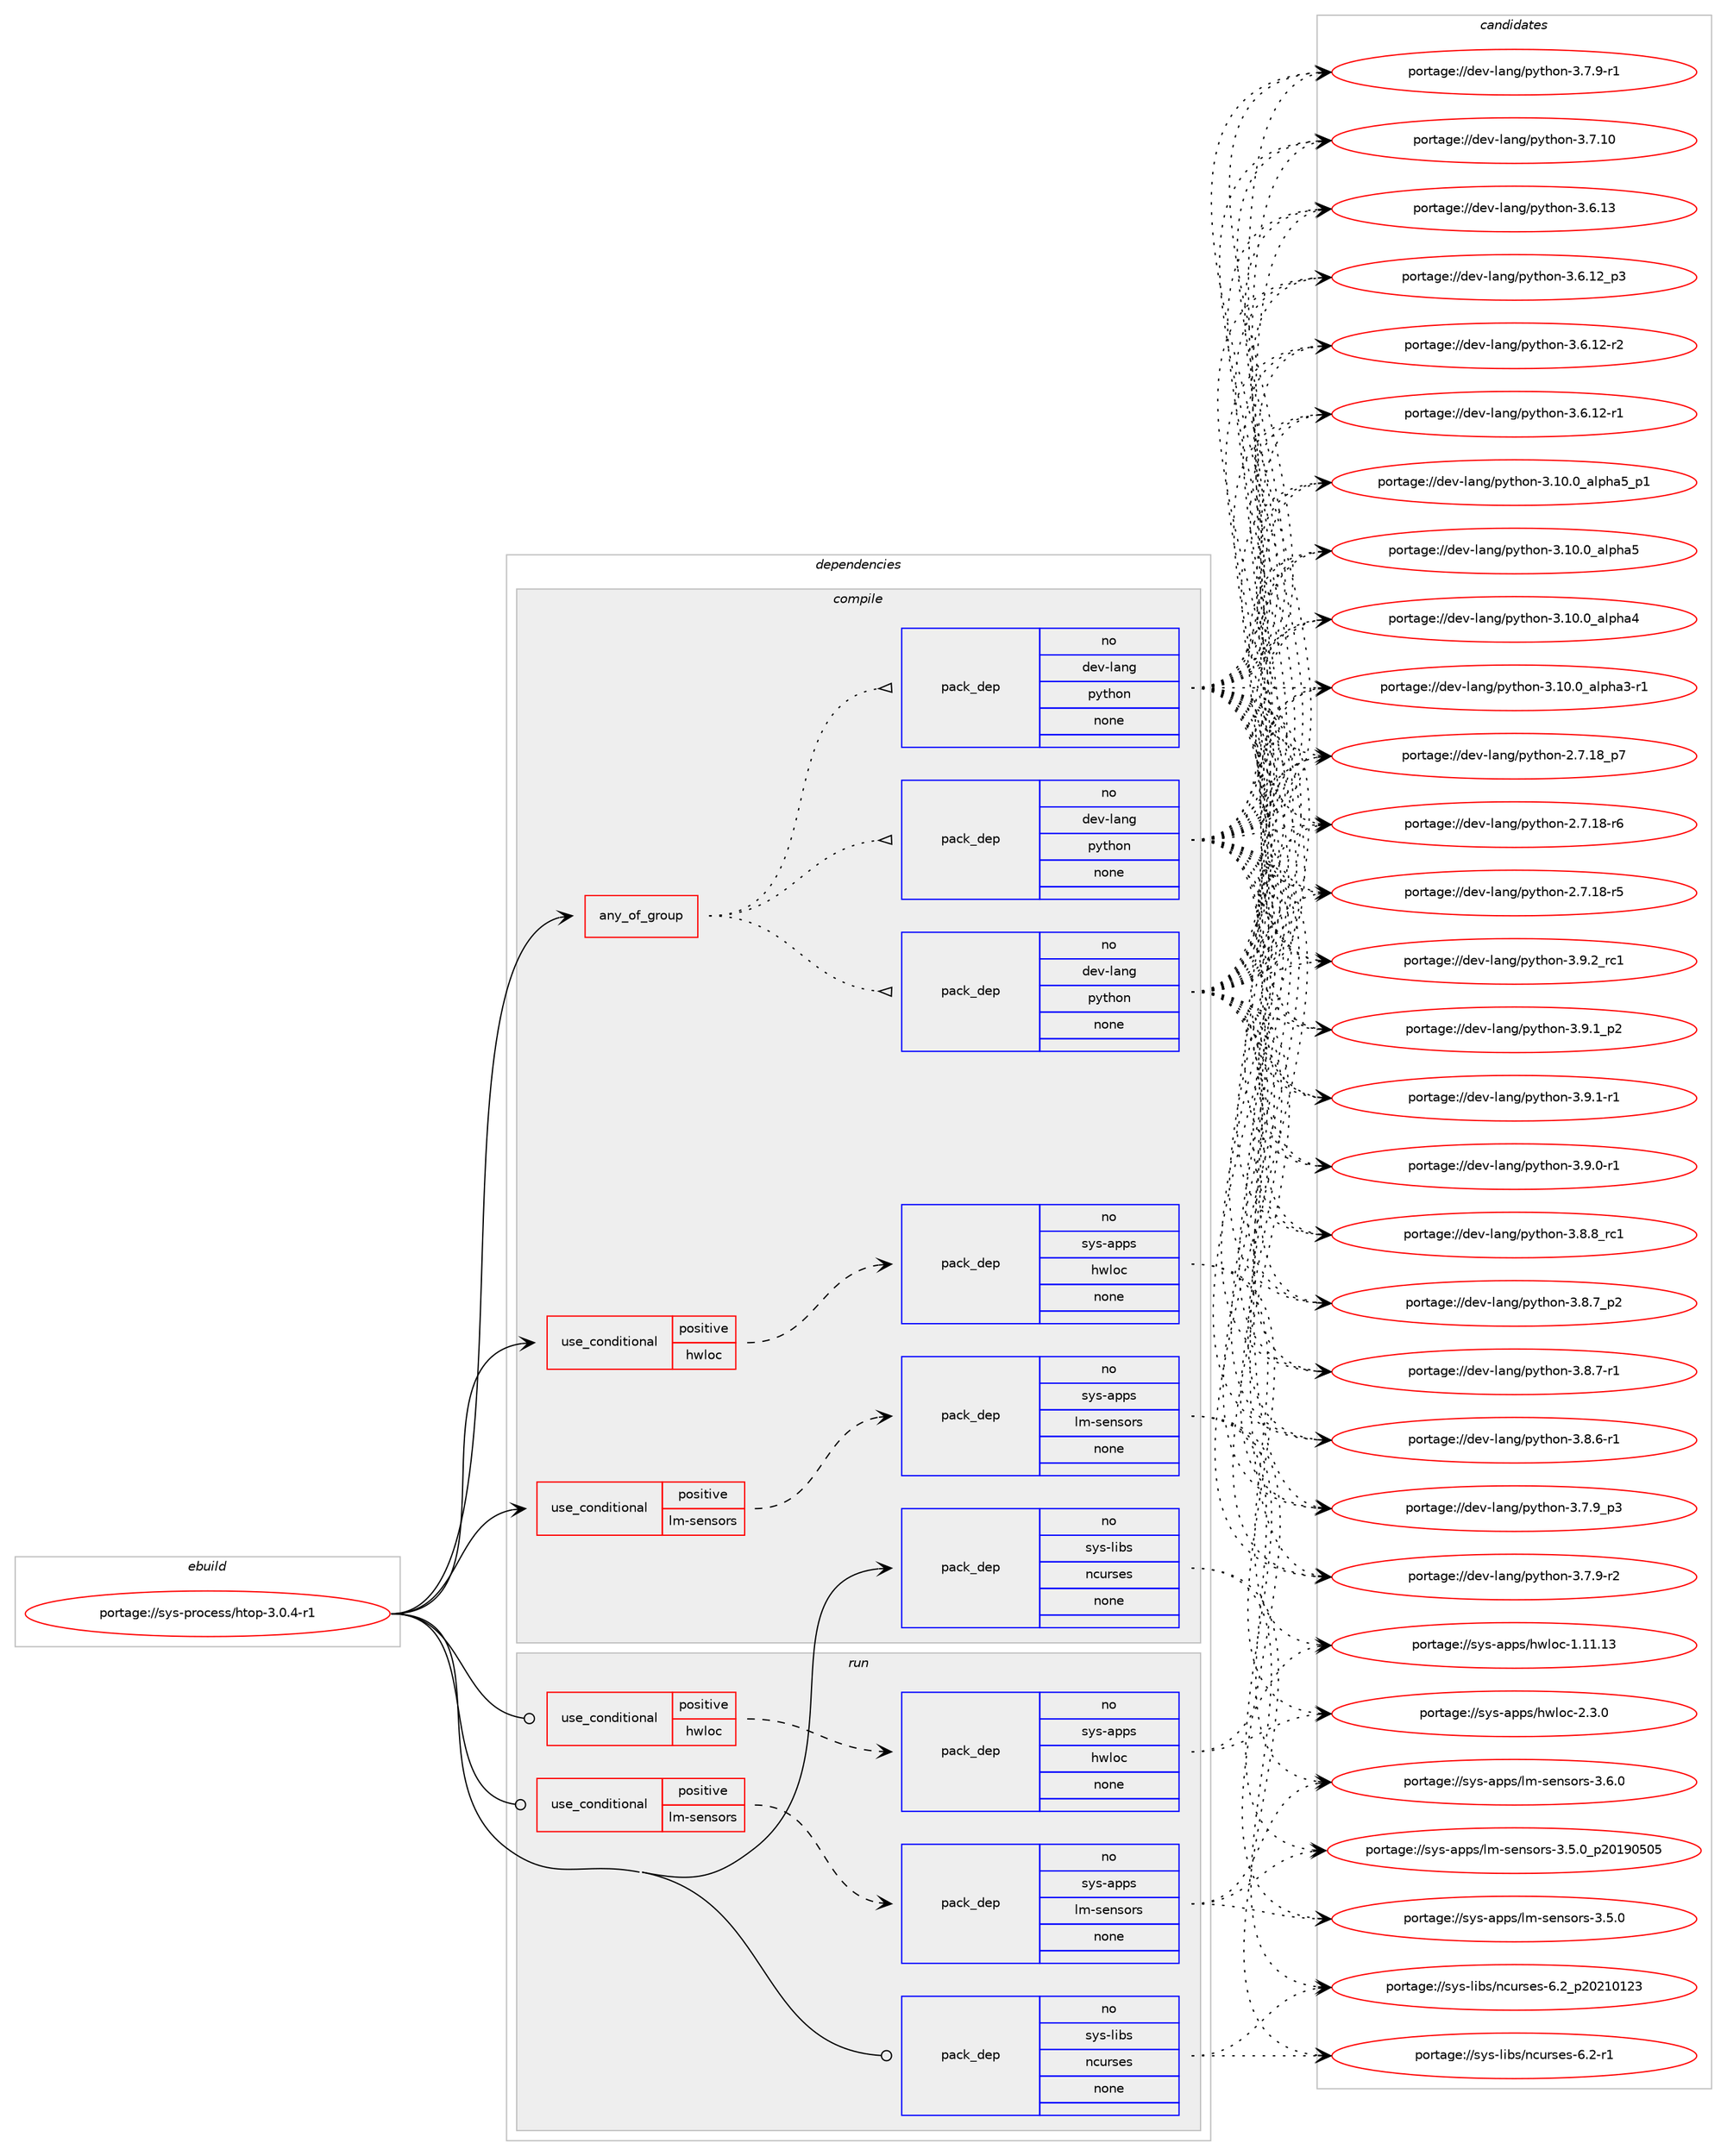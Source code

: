 digraph prolog {

# *************
# Graph options
# *************

newrank=true;
concentrate=true;
compound=true;
graph [rankdir=LR,fontname=Helvetica,fontsize=10,ranksep=1.5];#, ranksep=2.5, nodesep=0.2];
edge  [arrowhead=vee];
node  [fontname=Helvetica,fontsize=10];

# **********
# The ebuild
# **********

subgraph cluster_leftcol {
color=gray;
rank=same;
label=<<i>ebuild</i>>;
id [label="portage://sys-process/htop-3.0.4-r1", color=red, width=4, href="../sys-process/htop-3.0.4-r1.svg"];
}

# ****************
# The dependencies
# ****************

subgraph cluster_midcol {
color=gray;
label=<<i>dependencies</i>>;
subgraph cluster_compile {
fillcolor="#eeeeee";
style=filled;
label=<<i>compile</i>>;
subgraph any49 {
dependency3607 [label=<<TABLE BORDER="0" CELLBORDER="1" CELLSPACING="0" CELLPADDING="4"><TR><TD CELLPADDING="10">any_of_group</TD></TR></TABLE>>, shape=none, color=red];subgraph pack2947 {
dependency3608 [label=<<TABLE BORDER="0" CELLBORDER="1" CELLSPACING="0" CELLPADDING="4" WIDTH="220"><TR><TD ROWSPAN="6" CELLPADDING="30">pack_dep</TD></TR><TR><TD WIDTH="110">no</TD></TR><TR><TD>dev-lang</TD></TR><TR><TD>python</TD></TR><TR><TD>none</TD></TR><TR><TD></TD></TR></TABLE>>, shape=none, color=blue];
}
dependency3607:e -> dependency3608:w [weight=20,style="dotted",arrowhead="oinv"];
subgraph pack2948 {
dependency3609 [label=<<TABLE BORDER="0" CELLBORDER="1" CELLSPACING="0" CELLPADDING="4" WIDTH="220"><TR><TD ROWSPAN="6" CELLPADDING="30">pack_dep</TD></TR><TR><TD WIDTH="110">no</TD></TR><TR><TD>dev-lang</TD></TR><TR><TD>python</TD></TR><TR><TD>none</TD></TR><TR><TD></TD></TR></TABLE>>, shape=none, color=blue];
}
dependency3607:e -> dependency3609:w [weight=20,style="dotted",arrowhead="oinv"];
subgraph pack2949 {
dependency3610 [label=<<TABLE BORDER="0" CELLBORDER="1" CELLSPACING="0" CELLPADDING="4" WIDTH="220"><TR><TD ROWSPAN="6" CELLPADDING="30">pack_dep</TD></TR><TR><TD WIDTH="110">no</TD></TR><TR><TD>dev-lang</TD></TR><TR><TD>python</TD></TR><TR><TD>none</TD></TR><TR><TD></TD></TR></TABLE>>, shape=none, color=blue];
}
dependency3607:e -> dependency3610:w [weight=20,style="dotted",arrowhead="oinv"];
}
id:e -> dependency3607:w [weight=20,style="solid",arrowhead="vee"];
subgraph cond602 {
dependency3611 [label=<<TABLE BORDER="0" CELLBORDER="1" CELLSPACING="0" CELLPADDING="4"><TR><TD ROWSPAN="3" CELLPADDING="10">use_conditional</TD></TR><TR><TD>positive</TD></TR><TR><TD>hwloc</TD></TR></TABLE>>, shape=none, color=red];
subgraph pack2950 {
dependency3612 [label=<<TABLE BORDER="0" CELLBORDER="1" CELLSPACING="0" CELLPADDING="4" WIDTH="220"><TR><TD ROWSPAN="6" CELLPADDING="30">pack_dep</TD></TR><TR><TD WIDTH="110">no</TD></TR><TR><TD>sys-apps</TD></TR><TR><TD>hwloc</TD></TR><TR><TD>none</TD></TR><TR><TD></TD></TR></TABLE>>, shape=none, color=blue];
}
dependency3611:e -> dependency3612:w [weight=20,style="dashed",arrowhead="vee"];
}
id:e -> dependency3611:w [weight=20,style="solid",arrowhead="vee"];
subgraph cond603 {
dependency3613 [label=<<TABLE BORDER="0" CELLBORDER="1" CELLSPACING="0" CELLPADDING="4"><TR><TD ROWSPAN="3" CELLPADDING="10">use_conditional</TD></TR><TR><TD>positive</TD></TR><TR><TD>lm-sensors</TD></TR></TABLE>>, shape=none, color=red];
subgraph pack2951 {
dependency3614 [label=<<TABLE BORDER="0" CELLBORDER="1" CELLSPACING="0" CELLPADDING="4" WIDTH="220"><TR><TD ROWSPAN="6" CELLPADDING="30">pack_dep</TD></TR><TR><TD WIDTH="110">no</TD></TR><TR><TD>sys-apps</TD></TR><TR><TD>lm-sensors</TD></TR><TR><TD>none</TD></TR><TR><TD></TD></TR></TABLE>>, shape=none, color=blue];
}
dependency3613:e -> dependency3614:w [weight=20,style="dashed",arrowhead="vee"];
}
id:e -> dependency3613:w [weight=20,style="solid",arrowhead="vee"];
subgraph pack2952 {
dependency3615 [label=<<TABLE BORDER="0" CELLBORDER="1" CELLSPACING="0" CELLPADDING="4" WIDTH="220"><TR><TD ROWSPAN="6" CELLPADDING="30">pack_dep</TD></TR><TR><TD WIDTH="110">no</TD></TR><TR><TD>sys-libs</TD></TR><TR><TD>ncurses</TD></TR><TR><TD>none</TD></TR><TR><TD></TD></TR></TABLE>>, shape=none, color=blue];
}
id:e -> dependency3615:w [weight=20,style="solid",arrowhead="vee"];
}
subgraph cluster_compileandrun {
fillcolor="#eeeeee";
style=filled;
label=<<i>compile and run</i>>;
}
subgraph cluster_run {
fillcolor="#eeeeee";
style=filled;
label=<<i>run</i>>;
subgraph cond604 {
dependency3616 [label=<<TABLE BORDER="0" CELLBORDER="1" CELLSPACING="0" CELLPADDING="4"><TR><TD ROWSPAN="3" CELLPADDING="10">use_conditional</TD></TR><TR><TD>positive</TD></TR><TR><TD>hwloc</TD></TR></TABLE>>, shape=none, color=red];
subgraph pack2953 {
dependency3617 [label=<<TABLE BORDER="0" CELLBORDER="1" CELLSPACING="0" CELLPADDING="4" WIDTH="220"><TR><TD ROWSPAN="6" CELLPADDING="30">pack_dep</TD></TR><TR><TD WIDTH="110">no</TD></TR><TR><TD>sys-apps</TD></TR><TR><TD>hwloc</TD></TR><TR><TD>none</TD></TR><TR><TD></TD></TR></TABLE>>, shape=none, color=blue];
}
dependency3616:e -> dependency3617:w [weight=20,style="dashed",arrowhead="vee"];
}
id:e -> dependency3616:w [weight=20,style="solid",arrowhead="odot"];
subgraph cond605 {
dependency3618 [label=<<TABLE BORDER="0" CELLBORDER="1" CELLSPACING="0" CELLPADDING="4"><TR><TD ROWSPAN="3" CELLPADDING="10">use_conditional</TD></TR><TR><TD>positive</TD></TR><TR><TD>lm-sensors</TD></TR></TABLE>>, shape=none, color=red];
subgraph pack2954 {
dependency3619 [label=<<TABLE BORDER="0" CELLBORDER="1" CELLSPACING="0" CELLPADDING="4" WIDTH="220"><TR><TD ROWSPAN="6" CELLPADDING="30">pack_dep</TD></TR><TR><TD WIDTH="110">no</TD></TR><TR><TD>sys-apps</TD></TR><TR><TD>lm-sensors</TD></TR><TR><TD>none</TD></TR><TR><TD></TD></TR></TABLE>>, shape=none, color=blue];
}
dependency3618:e -> dependency3619:w [weight=20,style="dashed",arrowhead="vee"];
}
id:e -> dependency3618:w [weight=20,style="solid",arrowhead="odot"];
subgraph pack2955 {
dependency3620 [label=<<TABLE BORDER="0" CELLBORDER="1" CELLSPACING="0" CELLPADDING="4" WIDTH="220"><TR><TD ROWSPAN="6" CELLPADDING="30">pack_dep</TD></TR><TR><TD WIDTH="110">no</TD></TR><TR><TD>sys-libs</TD></TR><TR><TD>ncurses</TD></TR><TR><TD>none</TD></TR><TR><TD></TD></TR></TABLE>>, shape=none, color=blue];
}
id:e -> dependency3620:w [weight=20,style="solid",arrowhead="odot"];
}
}

# **************
# The candidates
# **************

subgraph cluster_choices {
rank=same;
color=gray;
label=<<i>candidates</i>>;

subgraph choice2947 {
color=black;
nodesep=1;
choice100101118451089711010347112121116104111110455146574650951149949 [label="portage://dev-lang/python-3.9.2_rc1", color=red, width=4,href="../dev-lang/python-3.9.2_rc1.svg"];
choice1001011184510897110103471121211161041111104551465746499511250 [label="portage://dev-lang/python-3.9.1_p2", color=red, width=4,href="../dev-lang/python-3.9.1_p2.svg"];
choice1001011184510897110103471121211161041111104551465746494511449 [label="portage://dev-lang/python-3.9.1-r1", color=red, width=4,href="../dev-lang/python-3.9.1-r1.svg"];
choice1001011184510897110103471121211161041111104551465746484511449 [label="portage://dev-lang/python-3.9.0-r1", color=red, width=4,href="../dev-lang/python-3.9.0-r1.svg"];
choice100101118451089711010347112121116104111110455146564656951149949 [label="portage://dev-lang/python-3.8.8_rc1", color=red, width=4,href="../dev-lang/python-3.8.8_rc1.svg"];
choice1001011184510897110103471121211161041111104551465646559511250 [label="portage://dev-lang/python-3.8.7_p2", color=red, width=4,href="../dev-lang/python-3.8.7_p2.svg"];
choice1001011184510897110103471121211161041111104551465646554511449 [label="portage://dev-lang/python-3.8.7-r1", color=red, width=4,href="../dev-lang/python-3.8.7-r1.svg"];
choice1001011184510897110103471121211161041111104551465646544511449 [label="portage://dev-lang/python-3.8.6-r1", color=red, width=4,href="../dev-lang/python-3.8.6-r1.svg"];
choice1001011184510897110103471121211161041111104551465546579511251 [label="portage://dev-lang/python-3.7.9_p3", color=red, width=4,href="../dev-lang/python-3.7.9_p3.svg"];
choice1001011184510897110103471121211161041111104551465546574511450 [label="portage://dev-lang/python-3.7.9-r2", color=red, width=4,href="../dev-lang/python-3.7.9-r2.svg"];
choice1001011184510897110103471121211161041111104551465546574511449 [label="portage://dev-lang/python-3.7.9-r1", color=red, width=4,href="../dev-lang/python-3.7.9-r1.svg"];
choice10010111845108971101034711212111610411111045514655464948 [label="portage://dev-lang/python-3.7.10", color=red, width=4,href="../dev-lang/python-3.7.10.svg"];
choice10010111845108971101034711212111610411111045514654464951 [label="portage://dev-lang/python-3.6.13", color=red, width=4,href="../dev-lang/python-3.6.13.svg"];
choice100101118451089711010347112121116104111110455146544649509511251 [label="portage://dev-lang/python-3.6.12_p3", color=red, width=4,href="../dev-lang/python-3.6.12_p3.svg"];
choice100101118451089711010347112121116104111110455146544649504511450 [label="portage://dev-lang/python-3.6.12-r2", color=red, width=4,href="../dev-lang/python-3.6.12-r2.svg"];
choice100101118451089711010347112121116104111110455146544649504511449 [label="portage://dev-lang/python-3.6.12-r1", color=red, width=4,href="../dev-lang/python-3.6.12-r1.svg"];
choice10010111845108971101034711212111610411111045514649484648959710811210497539511249 [label="portage://dev-lang/python-3.10.0_alpha5_p1", color=red, width=4,href="../dev-lang/python-3.10.0_alpha5_p1.svg"];
choice1001011184510897110103471121211161041111104551464948464895971081121049753 [label="portage://dev-lang/python-3.10.0_alpha5", color=red, width=4,href="../dev-lang/python-3.10.0_alpha5.svg"];
choice1001011184510897110103471121211161041111104551464948464895971081121049752 [label="portage://dev-lang/python-3.10.0_alpha4", color=red, width=4,href="../dev-lang/python-3.10.0_alpha4.svg"];
choice10010111845108971101034711212111610411111045514649484648959710811210497514511449 [label="portage://dev-lang/python-3.10.0_alpha3-r1", color=red, width=4,href="../dev-lang/python-3.10.0_alpha3-r1.svg"];
choice100101118451089711010347112121116104111110455046554649569511255 [label="portage://dev-lang/python-2.7.18_p7", color=red, width=4,href="../dev-lang/python-2.7.18_p7.svg"];
choice100101118451089711010347112121116104111110455046554649564511454 [label="portage://dev-lang/python-2.7.18-r6", color=red, width=4,href="../dev-lang/python-2.7.18-r6.svg"];
choice100101118451089711010347112121116104111110455046554649564511453 [label="portage://dev-lang/python-2.7.18-r5", color=red, width=4,href="../dev-lang/python-2.7.18-r5.svg"];
dependency3608:e -> choice100101118451089711010347112121116104111110455146574650951149949:w [style=dotted,weight="100"];
dependency3608:e -> choice1001011184510897110103471121211161041111104551465746499511250:w [style=dotted,weight="100"];
dependency3608:e -> choice1001011184510897110103471121211161041111104551465746494511449:w [style=dotted,weight="100"];
dependency3608:e -> choice1001011184510897110103471121211161041111104551465746484511449:w [style=dotted,weight="100"];
dependency3608:e -> choice100101118451089711010347112121116104111110455146564656951149949:w [style=dotted,weight="100"];
dependency3608:e -> choice1001011184510897110103471121211161041111104551465646559511250:w [style=dotted,weight="100"];
dependency3608:e -> choice1001011184510897110103471121211161041111104551465646554511449:w [style=dotted,weight="100"];
dependency3608:e -> choice1001011184510897110103471121211161041111104551465646544511449:w [style=dotted,weight="100"];
dependency3608:e -> choice1001011184510897110103471121211161041111104551465546579511251:w [style=dotted,weight="100"];
dependency3608:e -> choice1001011184510897110103471121211161041111104551465546574511450:w [style=dotted,weight="100"];
dependency3608:e -> choice1001011184510897110103471121211161041111104551465546574511449:w [style=dotted,weight="100"];
dependency3608:e -> choice10010111845108971101034711212111610411111045514655464948:w [style=dotted,weight="100"];
dependency3608:e -> choice10010111845108971101034711212111610411111045514654464951:w [style=dotted,weight="100"];
dependency3608:e -> choice100101118451089711010347112121116104111110455146544649509511251:w [style=dotted,weight="100"];
dependency3608:e -> choice100101118451089711010347112121116104111110455146544649504511450:w [style=dotted,weight="100"];
dependency3608:e -> choice100101118451089711010347112121116104111110455146544649504511449:w [style=dotted,weight="100"];
dependency3608:e -> choice10010111845108971101034711212111610411111045514649484648959710811210497539511249:w [style=dotted,weight="100"];
dependency3608:e -> choice1001011184510897110103471121211161041111104551464948464895971081121049753:w [style=dotted,weight="100"];
dependency3608:e -> choice1001011184510897110103471121211161041111104551464948464895971081121049752:w [style=dotted,weight="100"];
dependency3608:e -> choice10010111845108971101034711212111610411111045514649484648959710811210497514511449:w [style=dotted,weight="100"];
dependency3608:e -> choice100101118451089711010347112121116104111110455046554649569511255:w [style=dotted,weight="100"];
dependency3608:e -> choice100101118451089711010347112121116104111110455046554649564511454:w [style=dotted,weight="100"];
dependency3608:e -> choice100101118451089711010347112121116104111110455046554649564511453:w [style=dotted,weight="100"];
}
subgraph choice2948 {
color=black;
nodesep=1;
choice100101118451089711010347112121116104111110455146574650951149949 [label="portage://dev-lang/python-3.9.2_rc1", color=red, width=4,href="../dev-lang/python-3.9.2_rc1.svg"];
choice1001011184510897110103471121211161041111104551465746499511250 [label="portage://dev-lang/python-3.9.1_p2", color=red, width=4,href="../dev-lang/python-3.9.1_p2.svg"];
choice1001011184510897110103471121211161041111104551465746494511449 [label="portage://dev-lang/python-3.9.1-r1", color=red, width=4,href="../dev-lang/python-3.9.1-r1.svg"];
choice1001011184510897110103471121211161041111104551465746484511449 [label="portage://dev-lang/python-3.9.0-r1", color=red, width=4,href="../dev-lang/python-3.9.0-r1.svg"];
choice100101118451089711010347112121116104111110455146564656951149949 [label="portage://dev-lang/python-3.8.8_rc1", color=red, width=4,href="../dev-lang/python-3.8.8_rc1.svg"];
choice1001011184510897110103471121211161041111104551465646559511250 [label="portage://dev-lang/python-3.8.7_p2", color=red, width=4,href="../dev-lang/python-3.8.7_p2.svg"];
choice1001011184510897110103471121211161041111104551465646554511449 [label="portage://dev-lang/python-3.8.7-r1", color=red, width=4,href="../dev-lang/python-3.8.7-r1.svg"];
choice1001011184510897110103471121211161041111104551465646544511449 [label="portage://dev-lang/python-3.8.6-r1", color=red, width=4,href="../dev-lang/python-3.8.6-r1.svg"];
choice1001011184510897110103471121211161041111104551465546579511251 [label="portage://dev-lang/python-3.7.9_p3", color=red, width=4,href="../dev-lang/python-3.7.9_p3.svg"];
choice1001011184510897110103471121211161041111104551465546574511450 [label="portage://dev-lang/python-3.7.9-r2", color=red, width=4,href="../dev-lang/python-3.7.9-r2.svg"];
choice1001011184510897110103471121211161041111104551465546574511449 [label="portage://dev-lang/python-3.7.9-r1", color=red, width=4,href="../dev-lang/python-3.7.9-r1.svg"];
choice10010111845108971101034711212111610411111045514655464948 [label="portage://dev-lang/python-3.7.10", color=red, width=4,href="../dev-lang/python-3.7.10.svg"];
choice10010111845108971101034711212111610411111045514654464951 [label="portage://dev-lang/python-3.6.13", color=red, width=4,href="../dev-lang/python-3.6.13.svg"];
choice100101118451089711010347112121116104111110455146544649509511251 [label="portage://dev-lang/python-3.6.12_p3", color=red, width=4,href="../dev-lang/python-3.6.12_p3.svg"];
choice100101118451089711010347112121116104111110455146544649504511450 [label="portage://dev-lang/python-3.6.12-r2", color=red, width=4,href="../dev-lang/python-3.6.12-r2.svg"];
choice100101118451089711010347112121116104111110455146544649504511449 [label="portage://dev-lang/python-3.6.12-r1", color=red, width=4,href="../dev-lang/python-3.6.12-r1.svg"];
choice10010111845108971101034711212111610411111045514649484648959710811210497539511249 [label="portage://dev-lang/python-3.10.0_alpha5_p1", color=red, width=4,href="../dev-lang/python-3.10.0_alpha5_p1.svg"];
choice1001011184510897110103471121211161041111104551464948464895971081121049753 [label="portage://dev-lang/python-3.10.0_alpha5", color=red, width=4,href="../dev-lang/python-3.10.0_alpha5.svg"];
choice1001011184510897110103471121211161041111104551464948464895971081121049752 [label="portage://dev-lang/python-3.10.0_alpha4", color=red, width=4,href="../dev-lang/python-3.10.0_alpha4.svg"];
choice10010111845108971101034711212111610411111045514649484648959710811210497514511449 [label="portage://dev-lang/python-3.10.0_alpha3-r1", color=red, width=4,href="../dev-lang/python-3.10.0_alpha3-r1.svg"];
choice100101118451089711010347112121116104111110455046554649569511255 [label="portage://dev-lang/python-2.7.18_p7", color=red, width=4,href="../dev-lang/python-2.7.18_p7.svg"];
choice100101118451089711010347112121116104111110455046554649564511454 [label="portage://dev-lang/python-2.7.18-r6", color=red, width=4,href="../dev-lang/python-2.7.18-r6.svg"];
choice100101118451089711010347112121116104111110455046554649564511453 [label="portage://dev-lang/python-2.7.18-r5", color=red, width=4,href="../dev-lang/python-2.7.18-r5.svg"];
dependency3609:e -> choice100101118451089711010347112121116104111110455146574650951149949:w [style=dotted,weight="100"];
dependency3609:e -> choice1001011184510897110103471121211161041111104551465746499511250:w [style=dotted,weight="100"];
dependency3609:e -> choice1001011184510897110103471121211161041111104551465746494511449:w [style=dotted,weight="100"];
dependency3609:e -> choice1001011184510897110103471121211161041111104551465746484511449:w [style=dotted,weight="100"];
dependency3609:e -> choice100101118451089711010347112121116104111110455146564656951149949:w [style=dotted,weight="100"];
dependency3609:e -> choice1001011184510897110103471121211161041111104551465646559511250:w [style=dotted,weight="100"];
dependency3609:e -> choice1001011184510897110103471121211161041111104551465646554511449:w [style=dotted,weight="100"];
dependency3609:e -> choice1001011184510897110103471121211161041111104551465646544511449:w [style=dotted,weight="100"];
dependency3609:e -> choice1001011184510897110103471121211161041111104551465546579511251:w [style=dotted,weight="100"];
dependency3609:e -> choice1001011184510897110103471121211161041111104551465546574511450:w [style=dotted,weight="100"];
dependency3609:e -> choice1001011184510897110103471121211161041111104551465546574511449:w [style=dotted,weight="100"];
dependency3609:e -> choice10010111845108971101034711212111610411111045514655464948:w [style=dotted,weight="100"];
dependency3609:e -> choice10010111845108971101034711212111610411111045514654464951:w [style=dotted,weight="100"];
dependency3609:e -> choice100101118451089711010347112121116104111110455146544649509511251:w [style=dotted,weight="100"];
dependency3609:e -> choice100101118451089711010347112121116104111110455146544649504511450:w [style=dotted,weight="100"];
dependency3609:e -> choice100101118451089711010347112121116104111110455146544649504511449:w [style=dotted,weight="100"];
dependency3609:e -> choice10010111845108971101034711212111610411111045514649484648959710811210497539511249:w [style=dotted,weight="100"];
dependency3609:e -> choice1001011184510897110103471121211161041111104551464948464895971081121049753:w [style=dotted,weight="100"];
dependency3609:e -> choice1001011184510897110103471121211161041111104551464948464895971081121049752:w [style=dotted,weight="100"];
dependency3609:e -> choice10010111845108971101034711212111610411111045514649484648959710811210497514511449:w [style=dotted,weight="100"];
dependency3609:e -> choice100101118451089711010347112121116104111110455046554649569511255:w [style=dotted,weight="100"];
dependency3609:e -> choice100101118451089711010347112121116104111110455046554649564511454:w [style=dotted,weight="100"];
dependency3609:e -> choice100101118451089711010347112121116104111110455046554649564511453:w [style=dotted,weight="100"];
}
subgraph choice2949 {
color=black;
nodesep=1;
choice100101118451089711010347112121116104111110455146574650951149949 [label="portage://dev-lang/python-3.9.2_rc1", color=red, width=4,href="../dev-lang/python-3.9.2_rc1.svg"];
choice1001011184510897110103471121211161041111104551465746499511250 [label="portage://dev-lang/python-3.9.1_p2", color=red, width=4,href="../dev-lang/python-3.9.1_p2.svg"];
choice1001011184510897110103471121211161041111104551465746494511449 [label="portage://dev-lang/python-3.9.1-r1", color=red, width=4,href="../dev-lang/python-3.9.1-r1.svg"];
choice1001011184510897110103471121211161041111104551465746484511449 [label="portage://dev-lang/python-3.9.0-r1", color=red, width=4,href="../dev-lang/python-3.9.0-r1.svg"];
choice100101118451089711010347112121116104111110455146564656951149949 [label="portage://dev-lang/python-3.8.8_rc1", color=red, width=4,href="../dev-lang/python-3.8.8_rc1.svg"];
choice1001011184510897110103471121211161041111104551465646559511250 [label="portage://dev-lang/python-3.8.7_p2", color=red, width=4,href="../dev-lang/python-3.8.7_p2.svg"];
choice1001011184510897110103471121211161041111104551465646554511449 [label="portage://dev-lang/python-3.8.7-r1", color=red, width=4,href="../dev-lang/python-3.8.7-r1.svg"];
choice1001011184510897110103471121211161041111104551465646544511449 [label="portage://dev-lang/python-3.8.6-r1", color=red, width=4,href="../dev-lang/python-3.8.6-r1.svg"];
choice1001011184510897110103471121211161041111104551465546579511251 [label="portage://dev-lang/python-3.7.9_p3", color=red, width=4,href="../dev-lang/python-3.7.9_p3.svg"];
choice1001011184510897110103471121211161041111104551465546574511450 [label="portage://dev-lang/python-3.7.9-r2", color=red, width=4,href="../dev-lang/python-3.7.9-r2.svg"];
choice1001011184510897110103471121211161041111104551465546574511449 [label="portage://dev-lang/python-3.7.9-r1", color=red, width=4,href="../dev-lang/python-3.7.9-r1.svg"];
choice10010111845108971101034711212111610411111045514655464948 [label="portage://dev-lang/python-3.7.10", color=red, width=4,href="../dev-lang/python-3.7.10.svg"];
choice10010111845108971101034711212111610411111045514654464951 [label="portage://dev-lang/python-3.6.13", color=red, width=4,href="../dev-lang/python-3.6.13.svg"];
choice100101118451089711010347112121116104111110455146544649509511251 [label="portage://dev-lang/python-3.6.12_p3", color=red, width=4,href="../dev-lang/python-3.6.12_p3.svg"];
choice100101118451089711010347112121116104111110455146544649504511450 [label="portage://dev-lang/python-3.6.12-r2", color=red, width=4,href="../dev-lang/python-3.6.12-r2.svg"];
choice100101118451089711010347112121116104111110455146544649504511449 [label="portage://dev-lang/python-3.6.12-r1", color=red, width=4,href="../dev-lang/python-3.6.12-r1.svg"];
choice10010111845108971101034711212111610411111045514649484648959710811210497539511249 [label="portage://dev-lang/python-3.10.0_alpha5_p1", color=red, width=4,href="../dev-lang/python-3.10.0_alpha5_p1.svg"];
choice1001011184510897110103471121211161041111104551464948464895971081121049753 [label="portage://dev-lang/python-3.10.0_alpha5", color=red, width=4,href="../dev-lang/python-3.10.0_alpha5.svg"];
choice1001011184510897110103471121211161041111104551464948464895971081121049752 [label="portage://dev-lang/python-3.10.0_alpha4", color=red, width=4,href="../dev-lang/python-3.10.0_alpha4.svg"];
choice10010111845108971101034711212111610411111045514649484648959710811210497514511449 [label="portage://dev-lang/python-3.10.0_alpha3-r1", color=red, width=4,href="../dev-lang/python-3.10.0_alpha3-r1.svg"];
choice100101118451089711010347112121116104111110455046554649569511255 [label="portage://dev-lang/python-2.7.18_p7", color=red, width=4,href="../dev-lang/python-2.7.18_p7.svg"];
choice100101118451089711010347112121116104111110455046554649564511454 [label="portage://dev-lang/python-2.7.18-r6", color=red, width=4,href="../dev-lang/python-2.7.18-r6.svg"];
choice100101118451089711010347112121116104111110455046554649564511453 [label="portage://dev-lang/python-2.7.18-r5", color=red, width=4,href="../dev-lang/python-2.7.18-r5.svg"];
dependency3610:e -> choice100101118451089711010347112121116104111110455146574650951149949:w [style=dotted,weight="100"];
dependency3610:e -> choice1001011184510897110103471121211161041111104551465746499511250:w [style=dotted,weight="100"];
dependency3610:e -> choice1001011184510897110103471121211161041111104551465746494511449:w [style=dotted,weight="100"];
dependency3610:e -> choice1001011184510897110103471121211161041111104551465746484511449:w [style=dotted,weight="100"];
dependency3610:e -> choice100101118451089711010347112121116104111110455146564656951149949:w [style=dotted,weight="100"];
dependency3610:e -> choice1001011184510897110103471121211161041111104551465646559511250:w [style=dotted,weight="100"];
dependency3610:e -> choice1001011184510897110103471121211161041111104551465646554511449:w [style=dotted,weight="100"];
dependency3610:e -> choice1001011184510897110103471121211161041111104551465646544511449:w [style=dotted,weight="100"];
dependency3610:e -> choice1001011184510897110103471121211161041111104551465546579511251:w [style=dotted,weight="100"];
dependency3610:e -> choice1001011184510897110103471121211161041111104551465546574511450:w [style=dotted,weight="100"];
dependency3610:e -> choice1001011184510897110103471121211161041111104551465546574511449:w [style=dotted,weight="100"];
dependency3610:e -> choice10010111845108971101034711212111610411111045514655464948:w [style=dotted,weight="100"];
dependency3610:e -> choice10010111845108971101034711212111610411111045514654464951:w [style=dotted,weight="100"];
dependency3610:e -> choice100101118451089711010347112121116104111110455146544649509511251:w [style=dotted,weight="100"];
dependency3610:e -> choice100101118451089711010347112121116104111110455146544649504511450:w [style=dotted,weight="100"];
dependency3610:e -> choice100101118451089711010347112121116104111110455146544649504511449:w [style=dotted,weight="100"];
dependency3610:e -> choice10010111845108971101034711212111610411111045514649484648959710811210497539511249:w [style=dotted,weight="100"];
dependency3610:e -> choice1001011184510897110103471121211161041111104551464948464895971081121049753:w [style=dotted,weight="100"];
dependency3610:e -> choice1001011184510897110103471121211161041111104551464948464895971081121049752:w [style=dotted,weight="100"];
dependency3610:e -> choice10010111845108971101034711212111610411111045514649484648959710811210497514511449:w [style=dotted,weight="100"];
dependency3610:e -> choice100101118451089711010347112121116104111110455046554649569511255:w [style=dotted,weight="100"];
dependency3610:e -> choice100101118451089711010347112121116104111110455046554649564511454:w [style=dotted,weight="100"];
dependency3610:e -> choice100101118451089711010347112121116104111110455046554649564511453:w [style=dotted,weight="100"];
}
subgraph choice2950 {
color=black;
nodesep=1;
choice11512111545971121121154710411910811199455046514648 [label="portage://sys-apps/hwloc-2.3.0", color=red, width=4,href="../sys-apps/hwloc-2.3.0.svg"];
choice115121115459711211211547104119108111994549464949464951 [label="portage://sys-apps/hwloc-1.11.13", color=red, width=4,href="../sys-apps/hwloc-1.11.13.svg"];
dependency3612:e -> choice11512111545971121121154710411910811199455046514648:w [style=dotted,weight="100"];
dependency3612:e -> choice115121115459711211211547104119108111994549464949464951:w [style=dotted,weight="100"];
}
subgraph choice2951 {
color=black;
nodesep=1;
choice11512111545971121121154710810945115101110115111114115455146544648 [label="portage://sys-apps/lm-sensors-3.6.0", color=red, width=4,href="../sys-apps/lm-sensors-3.6.0.svg"];
choice11512111545971121121154710810945115101110115111114115455146534648951125048495748534853 [label="portage://sys-apps/lm-sensors-3.5.0_p20190505", color=red, width=4,href="../sys-apps/lm-sensors-3.5.0_p20190505.svg"];
choice11512111545971121121154710810945115101110115111114115455146534648 [label="portage://sys-apps/lm-sensors-3.5.0", color=red, width=4,href="../sys-apps/lm-sensors-3.5.0.svg"];
dependency3614:e -> choice11512111545971121121154710810945115101110115111114115455146544648:w [style=dotted,weight="100"];
dependency3614:e -> choice11512111545971121121154710810945115101110115111114115455146534648951125048495748534853:w [style=dotted,weight="100"];
dependency3614:e -> choice11512111545971121121154710810945115101110115111114115455146534648:w [style=dotted,weight="100"];
}
subgraph choice2952 {
color=black;
nodesep=1;
choice1151211154510810598115471109911711411510111545544650951125048504948495051 [label="portage://sys-libs/ncurses-6.2_p20210123", color=red, width=4,href="../sys-libs/ncurses-6.2_p20210123.svg"];
choice11512111545108105981154711099117114115101115455446504511449 [label="portage://sys-libs/ncurses-6.2-r1", color=red, width=4,href="../sys-libs/ncurses-6.2-r1.svg"];
dependency3615:e -> choice1151211154510810598115471109911711411510111545544650951125048504948495051:w [style=dotted,weight="100"];
dependency3615:e -> choice11512111545108105981154711099117114115101115455446504511449:w [style=dotted,weight="100"];
}
subgraph choice2953 {
color=black;
nodesep=1;
choice11512111545971121121154710411910811199455046514648 [label="portage://sys-apps/hwloc-2.3.0", color=red, width=4,href="../sys-apps/hwloc-2.3.0.svg"];
choice115121115459711211211547104119108111994549464949464951 [label="portage://sys-apps/hwloc-1.11.13", color=red, width=4,href="../sys-apps/hwloc-1.11.13.svg"];
dependency3617:e -> choice11512111545971121121154710411910811199455046514648:w [style=dotted,weight="100"];
dependency3617:e -> choice115121115459711211211547104119108111994549464949464951:w [style=dotted,weight="100"];
}
subgraph choice2954 {
color=black;
nodesep=1;
choice11512111545971121121154710810945115101110115111114115455146544648 [label="portage://sys-apps/lm-sensors-3.6.0", color=red, width=4,href="../sys-apps/lm-sensors-3.6.0.svg"];
choice11512111545971121121154710810945115101110115111114115455146534648951125048495748534853 [label="portage://sys-apps/lm-sensors-3.5.0_p20190505", color=red, width=4,href="../sys-apps/lm-sensors-3.5.0_p20190505.svg"];
choice11512111545971121121154710810945115101110115111114115455146534648 [label="portage://sys-apps/lm-sensors-3.5.0", color=red, width=4,href="../sys-apps/lm-sensors-3.5.0.svg"];
dependency3619:e -> choice11512111545971121121154710810945115101110115111114115455146544648:w [style=dotted,weight="100"];
dependency3619:e -> choice11512111545971121121154710810945115101110115111114115455146534648951125048495748534853:w [style=dotted,weight="100"];
dependency3619:e -> choice11512111545971121121154710810945115101110115111114115455146534648:w [style=dotted,weight="100"];
}
subgraph choice2955 {
color=black;
nodesep=1;
choice1151211154510810598115471109911711411510111545544650951125048504948495051 [label="portage://sys-libs/ncurses-6.2_p20210123", color=red, width=4,href="../sys-libs/ncurses-6.2_p20210123.svg"];
choice11512111545108105981154711099117114115101115455446504511449 [label="portage://sys-libs/ncurses-6.2-r1", color=red, width=4,href="../sys-libs/ncurses-6.2-r1.svg"];
dependency3620:e -> choice1151211154510810598115471109911711411510111545544650951125048504948495051:w [style=dotted,weight="100"];
dependency3620:e -> choice11512111545108105981154711099117114115101115455446504511449:w [style=dotted,weight="100"];
}
}

}
